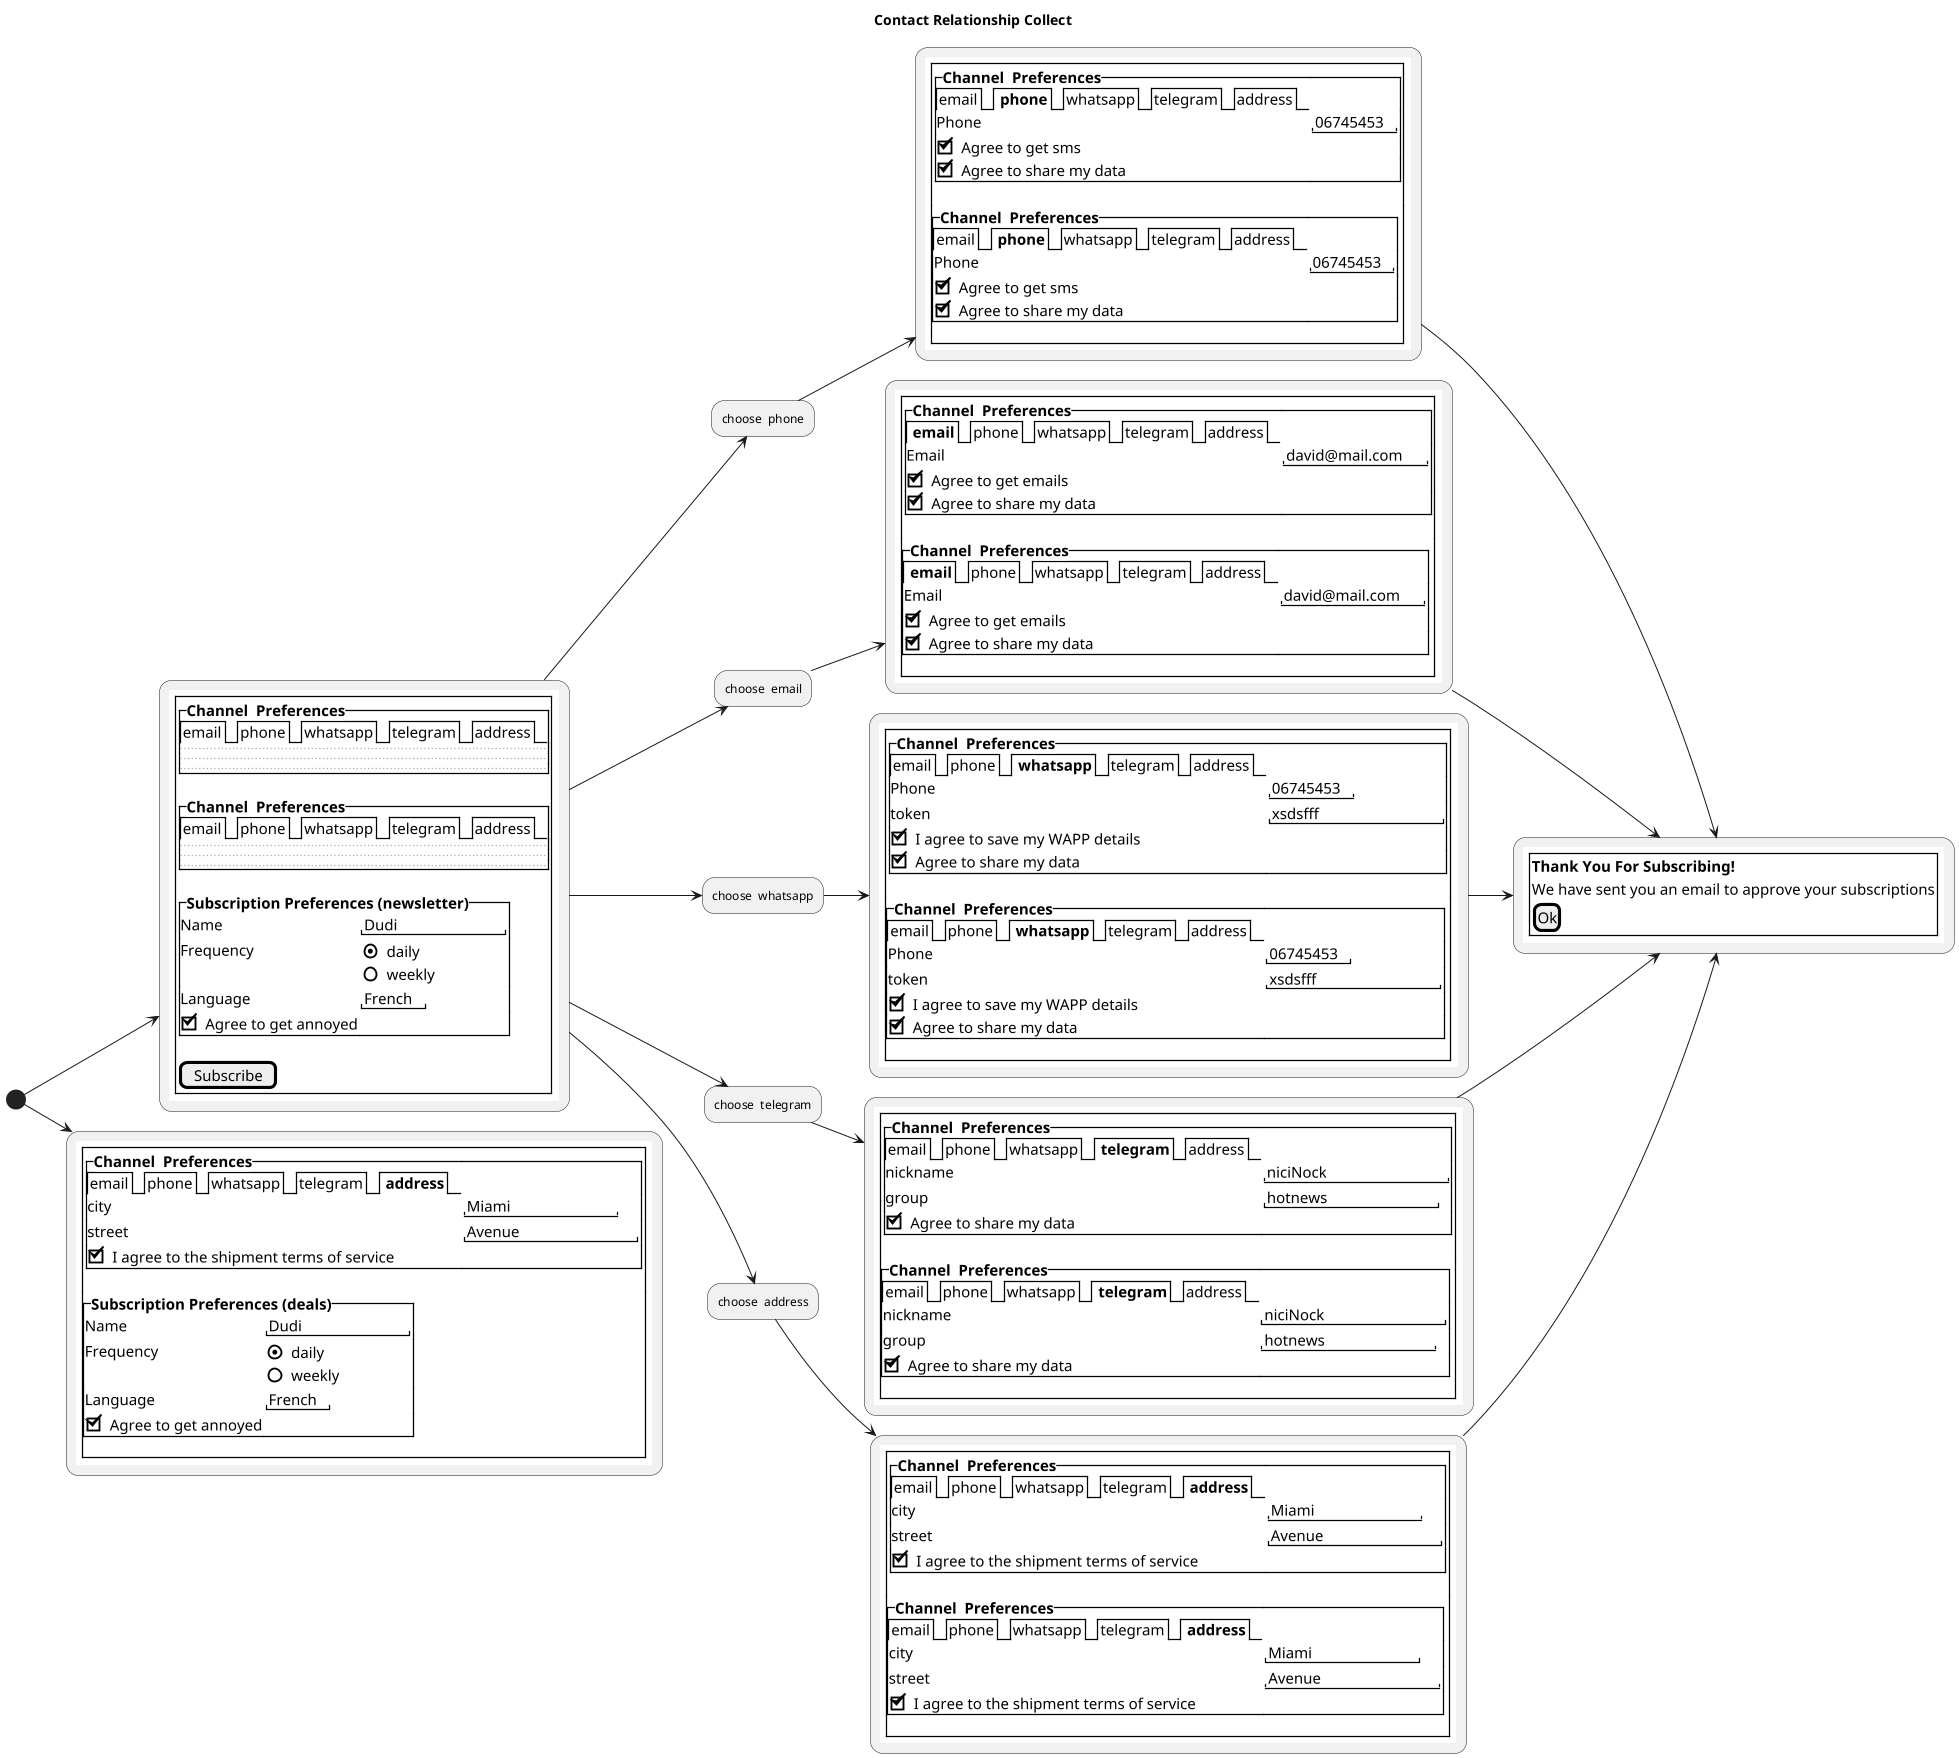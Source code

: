@startuml

'https://qiita.com/ogomr/items/7f18dd94432a1d72ea22
!$sub= "newsletter"
!$sub2= "deals"
  

 

!$newsletter = { 
 "type":"newsletter", 
 "fields": [
{"name":"name", "value":"Dudi"  }, 
{"name":"frequency", "value":"daily" , "options":["daily" , "weekly", "monthly"]} ,
{"name":"language", "value":"French"} 
  ] ,
  "channel": { "value":"$channel" , "options":["email" , "phone", "whatsapp", "telegram", "address"]},
  "terms":  [
  {"name":"terms_news", "value":"true"}
  ]
}


!$deals = { 
 "type":"deals",
 "fields": [
{"name":"name", "value":"Dudi"  }, 
{"name":"frequency", "value":"daily" , "options":["daily" , "weekly", "monthly"]} ,
{"name":"language", "value":"French"} 
  ] ,
  "channel": { "value":"$channel" , "options":["email" , "phone", "whatsapp", "telegram", "address"]},
  "terms":  [
  {"name":"terms_news", "value":"true"}
  ]
}
!$contact_email = { 
    "type":"email",
    "fields": [
    {"name":"email", "value":"david@mail.com"  }
    , 
   {"name":"terms_email", "value":"true"} ,
   {"name":"terms_share", "value":"true"}  
] }

!$contact_phone = { 
 "type":"phone", 
 "fields": [
 {"name":"phone", "value":"06745453"  }
 , 
{"name":"terms_phone", "value":"true"} ,
{"name":"terms_share", "value":"true"}  
] }

!$contact_whatsapp = { 
 "type":"whatsapp", 
 "fields": [
 {"name":"phone", "value":"06745453"  },
 {"name":"token", "value":"xsdsfff"  } , 
{"name":"terms_whatsapp", "value":"true"} ,
{"name":"terms_share", "value":"true"}  
] }

!$contact_telegram = { 
 "type":"telegram",
 "fields": [
 {"name":"nickname", "value":"niciNock"  },
 {"name":"group", "value":"hotnews"  } , 
{"name":"terms_share", "value":"true"}  
] }


!$contact_address = { 
 "type":"address", 
 "fields": [
 {"name":"city", "value":"Miami"  },
 {"name":"street", "value":"Avenue "  } , 
 {"name":"terms_shipping", "value":"true"}  
] }


 !$channel =null 

 
!unquoted procedure SALT($x, $asVar)
 !local $var=$asVar 
"{{
salt
skinparam dpi 120 
%invoke_procedure("_"+$x)
}}" as  $var 
!endprocedure


!unquoted procedure chhosechannel($value)
  !$channel =$value
  choose-down->choose  $channel 
  -down-> SALT(channel, $channel) 
  -down-> SALT(thanks, thanks)   
!endprocedure


!unquoted procedure draw($x) 
   %invoke_procedure("_"+$x) 
!endprocedure

  
 
  !procedure option($option, $value) 
     !if $option == $value
        (X)$option 
        !else
        ()$option
     !endif  
  !endprocedure
   
  
  !procedure checkbox($value) 
     !if $value
        [X] 
        !else
        []
     !endif  
  !endprocedure
 
 
 
 !procedure  frequency($frequency)  
     Frequency | { 
              option("daily", $frequency.value)  
              option("weekly", $frequency.value)   
            }  
 !endprocedure
   !procedure text($title, $field )
         $title | "     $field     "
    !endprocedure
  !procedure name($field)
       text(Name ,$field.value)
  !endprocedure 
    !procedure email($field)
         Email | "$field.value"
    !endprocedure  
    !procedure phone($field)
             Phone | "$field.value"
   !endprocedure  
   
   !procedure language($field)
       Language | "$field.value"
  !endprocedure
    
  !procedure  terms_news($field)  
       checkbox($field.value) Agree to get annoyed
  !endprocedure
  
  !procedure  terms_phone($field)  
       checkbox($field.value) Agree to get sms
  !endprocedure
    !procedure  terms_whatsapp($field)  
         checkbox($field.value) I agree to save my WAPP details
    !endprocedure

  !procedure  terms_email($field)  
         checkbox($field.value) Agree to get emails 
  !endprocedure
    
   !procedure  terms_share($field)  
           checkbox($field.value) Agree to share my data 
   !endprocedure
  
   !procedure terms_shipping($field)  
      checkbox($field.value)  I agree to the shipment terms of service
  !endprocedure
 
 
   !procedure  field( $field)  
    !if %function_exists($field.name)
        %invoke_procedure($field.name, $field)
        !else
        text($field.name, $field.value)
        
     !endif   
    !endprocedure 
    
!procedure fields( $field)  
      !foreach $f in $field
            field($f)  
      !endfor
!endprocedure 

!procedure wizard($tab=newsletter, $tabs)
{+
    {/ <b>$tab | Fullscreen | Behavior | Saving } 
        draw($tab)
    }
}

!endprocedure
 !procedure  _newsletter(  ) 
  { 
     channel($channel, $newsletter.channel.options)  
     subscription_pref($newsletter) 

  }
 !endprocedure 

 !procedure  _deals()  
   {   
       subscription_pref($deals) 
   }
 !endprocedure 

 
    !procedure  subscription($subscription)  
         draw($subscription) 
     !endprocedure 
     
     !procedure  subscription_pref($subscription)  
          channel($channel, $subscription.channel.options)   
          {^"<b>Subscription Preferences ($subscription.type)" 
           fields($subscription.fields)  
           fields($subscription.terms)   
        } 
    !endprocedure 

  !procedure  channel($channel = null, $options)  
    {^"<b>Channel  Preferences"   
            {/
            !foreach $o in $options
                 !if $o == $channel
                  <b> $o |
                  !else
                    $o |
                 !endif
                  
             !endfor 
           

           }   
        !if $channel != null
         {{ %invoke_procedure($channel+"_channel") }}
        !else
                   ...
                   ...
                   ...
      !endif
      }
       
  !endprocedure

    !procedure  email_channel()   
       fields($contact_email.fields) 
    !endprocedure  
    
     !procedure  whatsapp_channel()   
         fields($contact_whatsapp.fields) 
      !endprocedure  
      
  !procedure  phone_channel()   
          fields($contact_phone.fields)   
  !endprocedure

       
  !procedure  telegram_channel()   
          fields($contact_telegram.fields)   
  !endprocedure

   !procedure  address_channel()   
           fields($contact_address.fields)   
   !endprocedure

 
 !procedure _channel()
{+ 

    {
        subscription($subscription.type) 
        [Subscribe]
    }
 
}
!endprocedure
 
!procedure _thanks()
{+ 
    {
  
         <b>Thank You For Subscribing!
         We have sent you an email to approve your subscriptions
        [Ok]
    }
 
}
!endprocedure
 

skinparam monochrome true

title Contact Relationship Collect  
left to right direction
!$subscription = $newsletter 
 (*) --> SALT(channel, choose) 
 chhosechannel(phone)
 chhosechannel(email) 
 chhosechannel(whatsapp) 
 chhosechannel(telegram) 
 chhosechannel(address) 
!$subscription = $deals 
 (*) --> SALT(channel, choosedeals) 


@enduml